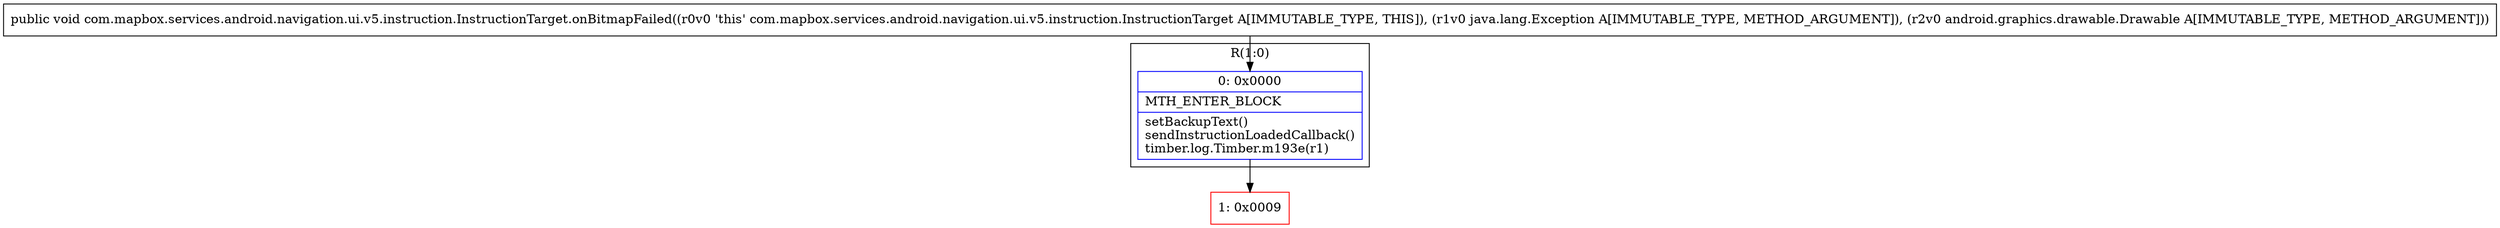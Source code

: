 digraph "CFG forcom.mapbox.services.android.navigation.ui.v5.instruction.InstructionTarget.onBitmapFailed(Ljava\/lang\/Exception;Landroid\/graphics\/drawable\/Drawable;)V" {
subgraph cluster_Region_1694014126 {
label = "R(1:0)";
node [shape=record,color=blue];
Node_0 [shape=record,label="{0\:\ 0x0000|MTH_ENTER_BLOCK\l|setBackupText()\lsendInstructionLoadedCallback()\ltimber.log.Timber.m193e(r1)\l}"];
}
Node_1 [shape=record,color=red,label="{1\:\ 0x0009}"];
MethodNode[shape=record,label="{public void com.mapbox.services.android.navigation.ui.v5.instruction.InstructionTarget.onBitmapFailed((r0v0 'this' com.mapbox.services.android.navigation.ui.v5.instruction.InstructionTarget A[IMMUTABLE_TYPE, THIS]), (r1v0 java.lang.Exception A[IMMUTABLE_TYPE, METHOD_ARGUMENT]), (r2v0 android.graphics.drawable.Drawable A[IMMUTABLE_TYPE, METHOD_ARGUMENT])) }"];
MethodNode -> Node_0;
Node_0 -> Node_1;
}

